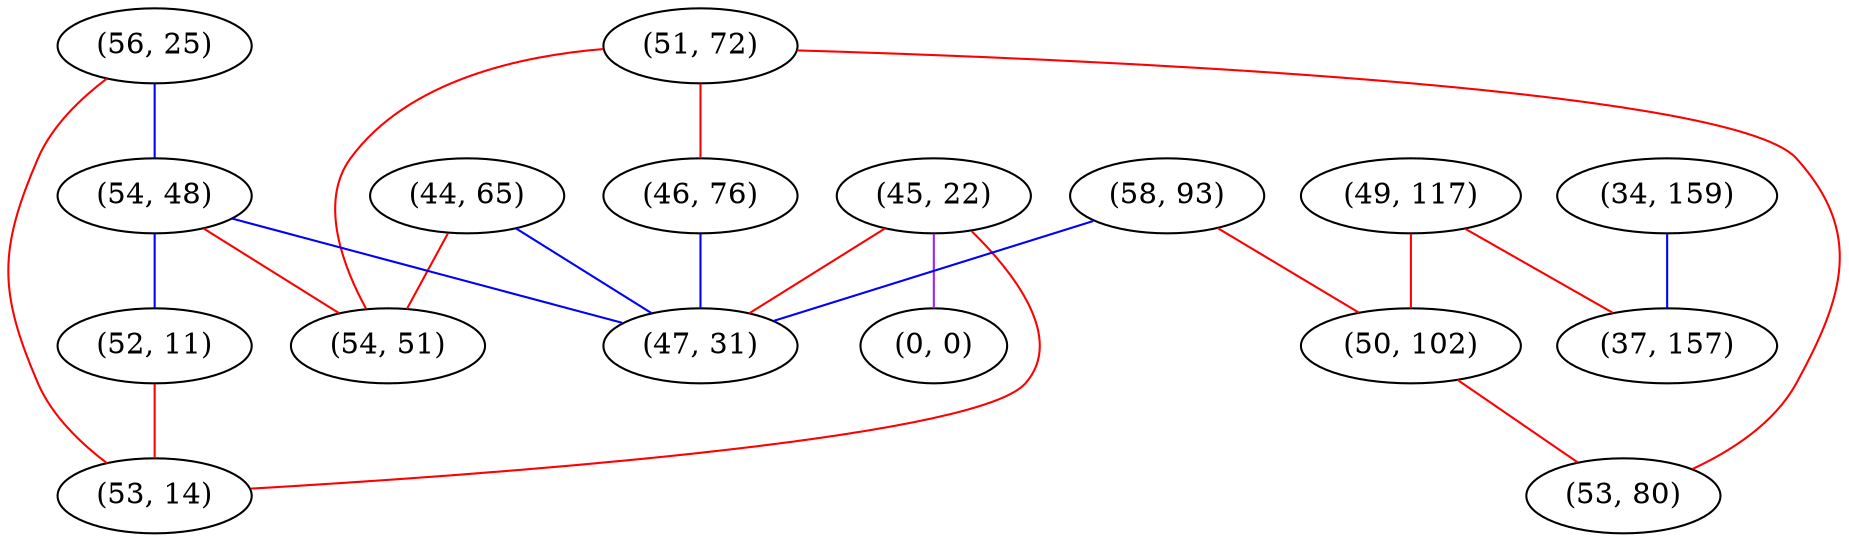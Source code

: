 graph "" {
"(51, 72)";
"(45, 22)";
"(0, 0)";
"(44, 65)";
"(56, 25)";
"(46, 76)";
"(34, 159)";
"(58, 93)";
"(54, 48)";
"(52, 11)";
"(47, 31)";
"(54, 51)";
"(49, 117)";
"(50, 102)";
"(53, 80)";
"(53, 14)";
"(37, 157)";
"(51, 72)" -- "(54, 51)"  [color=red, key=0, weight=1];
"(51, 72)" -- "(46, 76)"  [color=red, key=0, weight=1];
"(51, 72)" -- "(53, 80)"  [color=red, key=0, weight=1];
"(45, 22)" -- "(53, 14)"  [color=red, key=0, weight=1];
"(45, 22)" -- "(0, 0)"  [color=purple, key=0, weight=4];
"(45, 22)" -- "(47, 31)"  [color=red, key=0, weight=1];
"(44, 65)" -- "(54, 51)"  [color=red, key=0, weight=1];
"(44, 65)" -- "(47, 31)"  [color=blue, key=0, weight=3];
"(56, 25)" -- "(53, 14)"  [color=red, key=0, weight=1];
"(56, 25)" -- "(54, 48)"  [color=blue, key=0, weight=3];
"(46, 76)" -- "(47, 31)"  [color=blue, key=0, weight=3];
"(34, 159)" -- "(37, 157)"  [color=blue, key=0, weight=3];
"(58, 93)" -- "(50, 102)"  [color=red, key=0, weight=1];
"(58, 93)" -- "(47, 31)"  [color=blue, key=0, weight=3];
"(54, 48)" -- "(54, 51)"  [color=red, key=0, weight=1];
"(54, 48)" -- "(47, 31)"  [color=blue, key=0, weight=3];
"(54, 48)" -- "(52, 11)"  [color=blue, key=0, weight=3];
"(52, 11)" -- "(53, 14)"  [color=red, key=0, weight=1];
"(49, 117)" -- "(50, 102)"  [color=red, key=0, weight=1];
"(49, 117)" -- "(37, 157)"  [color=red, key=0, weight=1];
"(50, 102)" -- "(53, 80)"  [color=red, key=0, weight=1];
}
